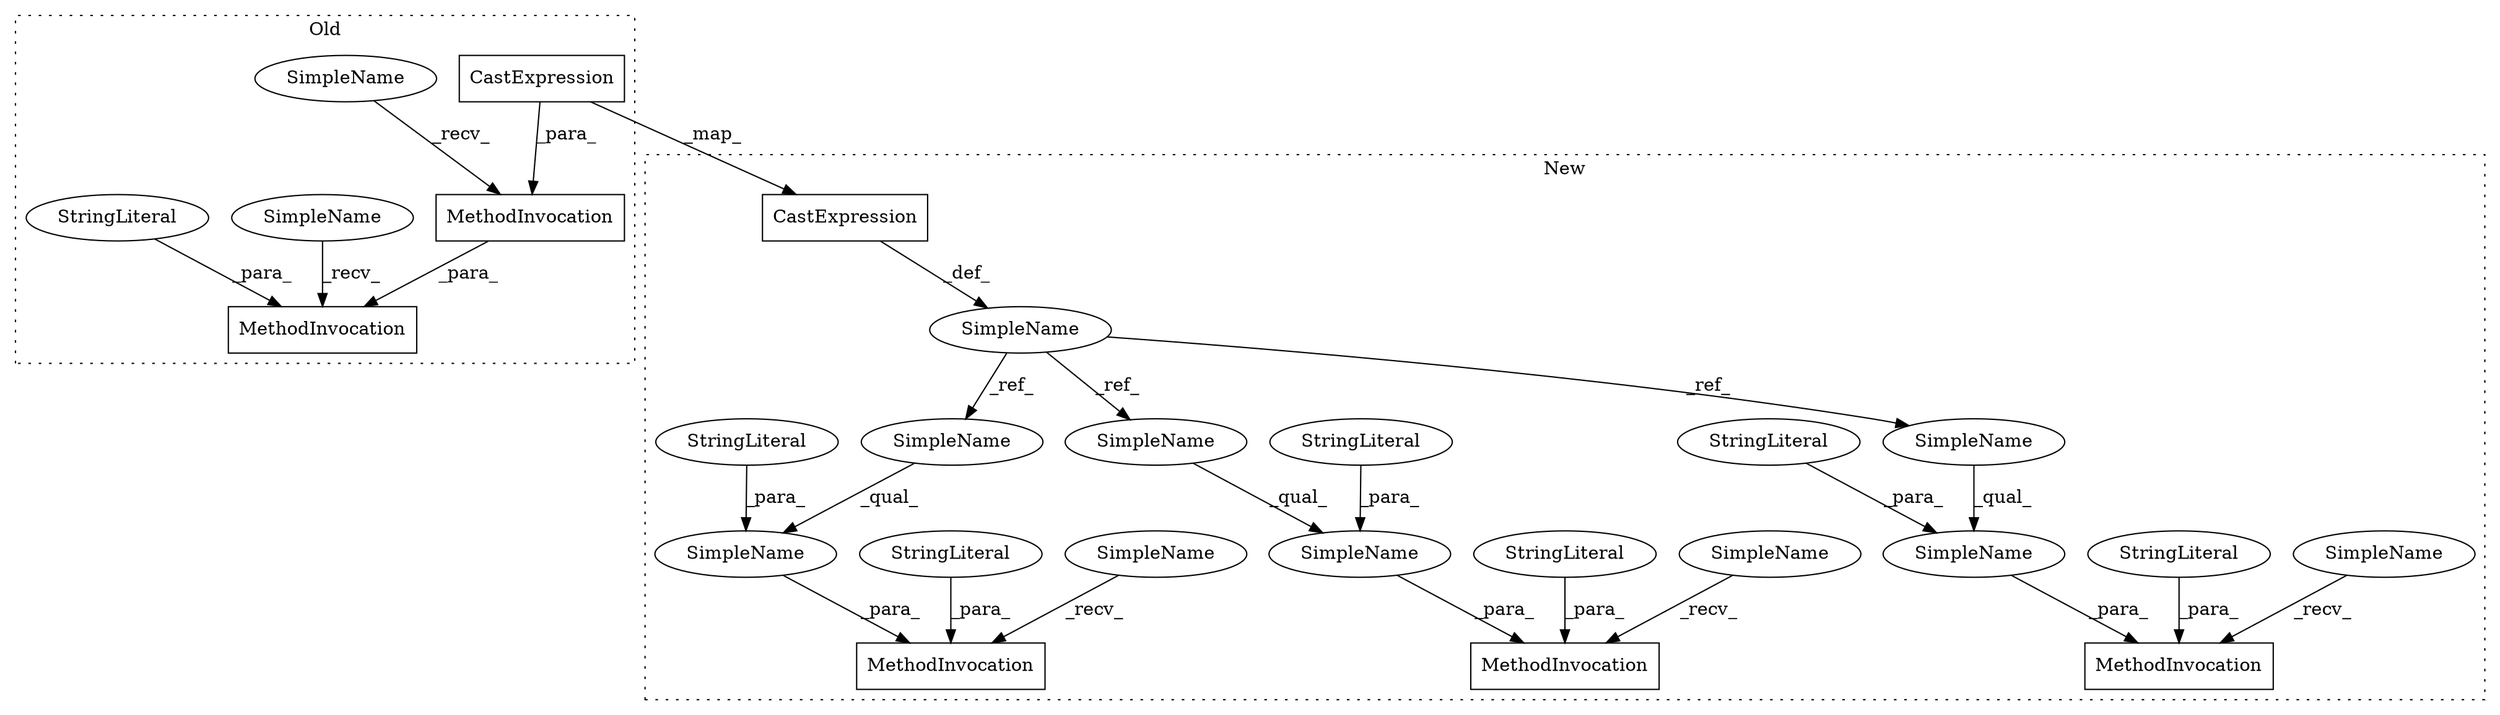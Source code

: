 digraph G {
subgraph cluster0 {
2 [label="CastExpression" a="11" s="4869" l="14" shape="box"];
4 [label="MethodInvocation" a="32" s="4860,4927" l="9,1" shape="box"];
7 [label="MethodInvocation" a="32" s="4803,4928" l="6,1" shape="box"];
11 [label="SimpleName" a="42" s="4852" l="7" shape="ellipse"];
13 [label="SimpleName" a="42" s="4796" l="6" shape="ellipse"];
20 [label="StringLiteral" a="45" s="4809" l="41" shape="ellipse"];
label = "Old";
style="dotted";
}
subgraph cluster1 {
1 [label="CastExpression" a="11" s="5383" l="14" shape="box"];
3 [label="MethodInvocation" a="32" s="5527,5583" l="6,1" shape="box"];
5 [label="MethodInvocation" a="32" s="5463,5504" l="6,1" shape="box"];
6 [label="MethodInvocation" a="32" s="5606,5643" l="6,1" shape="box"];
8 [label="SimpleName" a="42" s="5482,5503" l="15,1" shape="ellipse"];
9 [label="SimpleName" a="42" s="5599" l="6" shape="ellipse"];
10 [label="SimpleName" a="42" s="5456" l="6" shape="ellipse"];
12 [label="SimpleName" a="42" s="5618" l="14" shape="ellipse"];
14 [label="SimpleName" a="42" s="5366" l="14" shape="ellipse"];
15 [label="SimpleName" a="42" s="5520" l="6" shape="ellipse"];
16 [label="SimpleName" a="42" s="5482" l="14" shape="ellipse"];
17 [label="SimpleName" a="42" s="5559,5582" l="15,1" shape="ellipse"];
18 [label="SimpleName" a="42" s="5618,5642" l="15,1" shape="ellipse"];
19 [label="SimpleName" a="42" s="5559" l="14" shape="ellipse"];
21 [label="StringLiteral" a="45" s="5533" l="24" shape="ellipse"];
22 [label="StringLiteral" a="45" s="5469" l="11" shape="ellipse"];
23 [label="StringLiteral" a="45" s="5574" l="8" shape="ellipse"];
24 [label="StringLiteral" a="45" s="5497" l="6" shape="ellipse"];
25 [label="StringLiteral" a="45" s="5612" l="4" shape="ellipse"];
26 [label="StringLiteral" a="45" s="5633" l="9" shape="ellipse"];
label = "New";
style="dotted";
}
1 -> 14 [label="_def_"];
2 -> 1 [label="_map_"];
2 -> 4 [label="_para_"];
4 -> 7 [label="_para_"];
8 -> 5 [label="_para_"];
9 -> 6 [label="_recv_"];
10 -> 5 [label="_recv_"];
11 -> 4 [label="_recv_"];
12 -> 18 [label="_qual_"];
13 -> 7 [label="_recv_"];
14 -> 12 [label="_ref_"];
14 -> 19 [label="_ref_"];
14 -> 16 [label="_ref_"];
15 -> 3 [label="_recv_"];
16 -> 8 [label="_qual_"];
17 -> 3 [label="_para_"];
18 -> 6 [label="_para_"];
19 -> 17 [label="_qual_"];
20 -> 7 [label="_para_"];
21 -> 3 [label="_para_"];
22 -> 5 [label="_para_"];
23 -> 17 [label="_para_"];
24 -> 8 [label="_para_"];
25 -> 6 [label="_para_"];
26 -> 18 [label="_para_"];
}